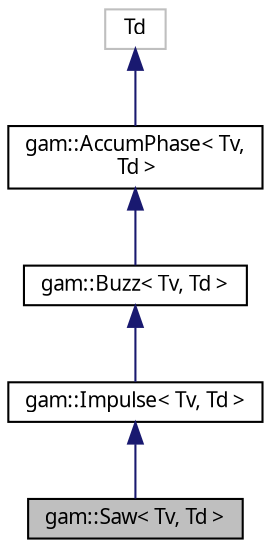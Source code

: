 digraph "gam::Saw&lt; Tv, Td &gt;"
{
 // LATEX_PDF_SIZE
  bgcolor="transparent";
  edge [fontname="FreeSans.ttf",fontsize="10",labelfontname="FreeSans.ttf",labelfontsize="10"];
  node [fontname="FreeSans.ttf",fontsize="10",shape=record];
  Node1 [label="gam::Saw\< Tv, Td \>",height=0.2,width=0.4,color="black", fillcolor="grey75", style="filled", fontcolor="black",tooltip="Band-limited saw wave."];
  Node2 -> Node1 [dir="back",color="midnightblue",fontsize="10",style="solid",fontname="FreeSans.ttf"];
  Node2 [label="gam::Impulse\< Tv, Td \>",height=0.2,width=0.4,color="black",URL="$structgam_1_1_impulse.html",tooltip="Band-limited impulse train."];
  Node3 -> Node2 [dir="back",color="midnightblue",fontsize="10",style="solid",fontname="FreeSans.ttf"];
  Node3 [label="gam::Buzz\< Tv, Td \>",height=0.2,width=0.4,color="black",URL="$classgam_1_1_buzz.html",tooltip="Sum of cosine waves."];
  Node4 -> Node3 [dir="back",color="midnightblue",fontsize="10",style="solid",fontname="FreeSans.ttf"];
  Node4 [label="gam::AccumPhase\< Tv,\l Td \>",height=0.2,width=0.4,color="black",URL="$classgam_1_1_accum_phase.html",tooltip="Floating-point phase accumulator with output in [-A, A)"];
  Node5 -> Node4 [dir="back",color="midnightblue",fontsize="10",style="solid",fontname="FreeSans.ttf"];
  Node5 [label="Td",height=0.2,width=0.4,color="grey75",tooltip=" "];
}

